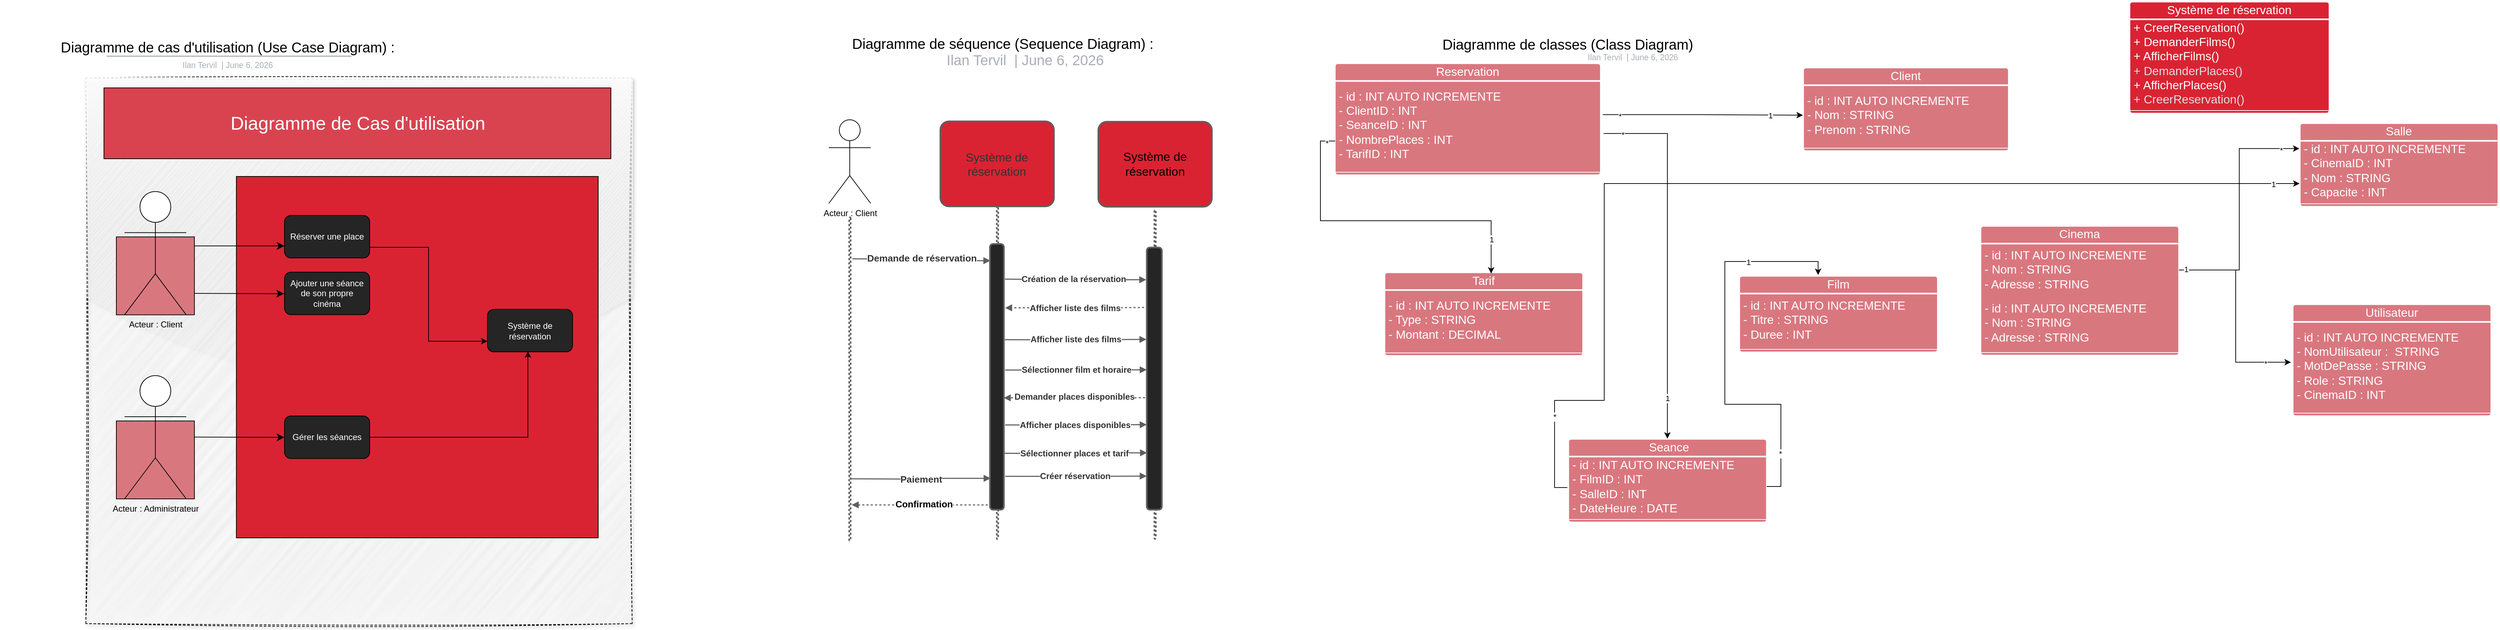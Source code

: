 <mxfile version="21.6.6" type="github">
  <diagram name="Page-1" id="wQw_KMx7CQy3UjBhMsqz">
    <mxGraphModel dx="5088" dy="2547" grid="1" gridSize="10" guides="1" tooltips="1" connect="1" arrows="1" fold="1" page="1" pageScale="1" pageWidth="827" pageHeight="1169" math="0" shadow="0">
      <root>
        <mxCell id="0" />
        <mxCell id="1" parent="0" />
        <mxCell id="HnynXK6BrLuGzu9qscMR-1" value="" style="whiteSpace=wrap;html=1;aspect=fixed;dashed=1;rounded=0;glass=1;shadow=1;fillColor=#F2F2F2;sketch=1;curveFitting=1;jiggle=2;" parent="1" vertex="1">
          <mxGeometry x="-2220" y="-969" width="770" height="770" as="geometry" />
        </mxCell>
        <mxCell id="HnynXK6BrLuGzu9qscMR-4" value="" style="whiteSpace=wrap;html=1;aspect=fixed;fillColor=#D9777F;strokeColor=#000000;" parent="1" vertex="1">
          <mxGeometry x="-2177" y="-744.73" width="110" height="110" as="geometry" />
        </mxCell>
        <mxCell id="HnynXK6BrLuGzu9qscMR-5" value="&lt;font color=&quot;#ffffff&quot; style=&quot;font-size: 26px;&quot;&gt;Diagramme de Cas d&#39;utilisation&lt;/font&gt;" style="rounded=0;whiteSpace=wrap;html=1;fillColor=#D94350;" parent="1" vertex="1">
          <mxGeometry x="-2194.5" y="-955" width="714.5" height="100" as="geometry" />
        </mxCell>
        <mxCell id="HnynXK6BrLuGzu9qscMR-6" value="" style="whiteSpace=wrap;html=1;aspect=fixed;fillColor=#D92332;" parent="1" vertex="1">
          <mxGeometry x="-2007.87" y="-830" width="510" height="510" as="geometry" />
        </mxCell>
        <mxCell id="HnynXK6BrLuGzu9qscMR-7" value="Acteur : Client" style="shape=umlActor;verticalLabelPosition=bottom;verticalAlign=top;html=1;outlineConnect=0;" parent="1" vertex="1">
          <mxGeometry x="-2165.51" y="-808.73" width="87" height="174" as="geometry" />
        </mxCell>
        <mxCell id="HnynXK6BrLuGzu9qscMR-44" style="edgeStyle=orthogonalEdgeStyle;rounded=0;orthogonalLoop=1;jettySize=auto;html=1;exitX=1;exitY=0.75;exitDx=0;exitDy=0;entryX=0;entryY=0.75;entryDx=0;entryDy=0;" parent="1" source="HnynXK6BrLuGzu9qscMR-10" target="HnynXK6BrLuGzu9qscMR-43" edge="1">
          <mxGeometry relative="1" as="geometry">
            <Array as="points" />
          </mxGeometry>
        </mxCell>
        <mxCell id="HnynXK6BrLuGzu9qscMR-10" value="&lt;font color=&quot;#ffffff&quot;&gt;Réserver une place&lt;br&gt;&lt;/font&gt;" style="rounded=1;whiteSpace=wrap;html=1;fillColor=#262526;" parent="1" vertex="1">
          <mxGeometry x="-1940" y="-775" width="120" height="60" as="geometry" />
        </mxCell>
        <mxCell id="HnynXK6BrLuGzu9qscMR-21" value="" style="edgeStyle=segmentEdgeStyle;endArrow=classic;html=1;curved=0;rounded=0;endSize=8;startSize=8;" parent="1" edge="1">
          <mxGeometry width="50" height="50" relative="1" as="geometry">
            <mxPoint x="-2067" y="-732" as="sourcePoint" />
            <mxPoint x="-1940" y="-732" as="targetPoint" />
            <Array as="points">
              <mxPoint x="-2067" y="-732" />
            </Array>
          </mxGeometry>
        </mxCell>
        <mxCell id="HnynXK6BrLuGzu9qscMR-32" value="" style="group;dropTarget=0;pointerEvents=0;" parent="1" vertex="1">
          <mxGeometry x="-2340" y="-1030" width="640" height="45" as="geometry" />
        </mxCell>
        <mxCell id="HnynXK6BrLuGzu9qscMR-33" value="&lt;font style=&quot;font-size: 20px;&quot;&gt;Diagramme de cas d&#39;utilisation (Use Case Diagram) :&lt;/font&gt;" style="points=[[0.233,0.967,0]];html=1;overflow=block;blockSpacing=1;whiteSpace=wrap;fontSize=16;fontColor=default;align=center;spacingLeft=7;spacingRight=7;spacingTop=2;spacing=3;strokeOpacity=0;fillOpacity=0;rounded=1;absoluteArcSize=1;arcSize=12;fillColor=#ffffff;strokeWidth=1.5;lucidId=E0v4OU6HhNtv;" parent="HnynXK6BrLuGzu9qscMR-32" vertex="1">
          <mxGeometry width="640" height="31" as="geometry" />
        </mxCell>
        <UserObject label="Ilan Tervil&amp;nbsp; |  %date{mmmm d, yyyy}%" placeholders="1" id="HnynXK6BrLuGzu9qscMR-34">
          <mxCell style="html=1;overflow=block;blockSpacing=1;whiteSpace=wrap;fontSize=11.5;fontColor=#a9afb8;align=center;spacingLeft=7;spacingRight=7;spacingTop=2;spacing=3;strokeOpacity=0;fillOpacity=0;rounded=1;absoluteArcSize=1;arcSize=12;fillColor=#ffffff;strokeWidth=1.5;lucidId=E0v46zYpy2dv;" parent="HnynXK6BrLuGzu9qscMR-32" vertex="1">
            <mxGeometry y="31" width="640" height="14" as="geometry" />
          </mxCell>
        </UserObject>
        <mxCell id="HnynXK6BrLuGzu9qscMR-35" value="" style="html=1;jettySize=18;whiteSpace=wrap;fontSize=13;fontFamily=Helvetica;strokeColor=#a9afb8;strokeOpacity=100;strokeWidth=1.5;rounded=0;startArrow=none;endArrow=none;exitX=0.233;exitY=0.967;exitPerimeter=0;lucidId=E0v4RzTpeAeE;" parent="HnynXK6BrLuGzu9qscMR-32" source="HnynXK6BrLuGzu9qscMR-33" edge="1">
          <mxGeometry width="100" height="100" relative="1" as="geometry">
            <Array as="points" />
            <mxPoint x="494" y="30" as="targetPoint" />
          </mxGeometry>
        </mxCell>
        <mxCell id="HnynXK6BrLuGzu9qscMR-43" value="&lt;font color=&quot;#ffffff&quot;&gt;Système de réservation&lt;br&gt;&lt;/font&gt;" style="rounded=1;whiteSpace=wrap;html=1;fillColor=#262526;" parent="1" vertex="1">
          <mxGeometry x="-1654" y="-642.5" width="120" height="60" as="geometry" />
        </mxCell>
        <UserObject label="&lt;div style=&quot;display: flex; justify-content: flex-start; text-align: left; align-items: baseline; line-height: 1.25; margin-top: -2px; font-size: 20px;&quot;&gt;&lt;span style=&quot;color: rgb(0, 0, 0);&quot;&gt;&lt;font style=&quot;font-size: 20px;&quot;&gt;Diagramme de séquence (Sequence Diagram) :&lt;br&gt;&lt;/font&gt;&lt;/span&gt;&lt;/div&gt;&lt;div style=&quot;display: flex; justify-content: center; text-align: center; align-items: baseline; line-height: 1.25; margin-left: 7px; margin-right: 7px; margin-top: -2px; font-size: 20px;&quot;&gt;&lt;span style=&quot;color: rgb(169, 175, 184);&quot;&gt;&lt;font style=&quot;font-size: 20px;&quot;&gt;Ilan Tervil&amp;nbsp; |  %date{mmmm d, yyyy}%&lt;/font&gt;&lt;/span&gt;&lt;/div&gt;" placeholders="1" id="HnynXK6BrLuGzu9qscMR-51">
          <mxCell style="html=1;overflow=block;blockSpacing=1;whiteSpace=wrap;fontSize=13;align=left;spacing=3.8;verticalAlign=top;strokeColor=none;fillOpacity=0;fillColor=#ffffff;strokeWidth=0;lucidId=O.v4v.V5B6~r;" parent="1" vertex="1">
            <mxGeometry x="-1142.87" y="-1030" width="494" height="46" as="geometry" />
          </mxCell>
        </UserObject>
        <mxCell id="HnynXK6BrLuGzu9qscMR-52" value="" style="html=1;overflow=block;blockSpacing=1;whiteSpace=wrap;rounded=1;absoluteArcSize=1;arcSize=24;container=1;pointerEvents=0;collapsible=0;recursiveResize=0;fontSize=13;align=center;spacing=0;strokeColor=#5e5e5e;strokeOpacity=100;fillOpacity=100;fillColor=#D92332;strokeWidth=2.3;lucidId=O.v4sSC.tmU.;" parent="1" vertex="1">
          <mxGeometry x="-1015.87" y="-908" width="160" height="120" as="geometry" />
        </mxCell>
        <mxCell id="HnynXK6BrLuGzu9qscMR-53" value="Système de &lt;br&gt;réservation" style="html=1;overflow=block;blockSpacing=1;whiteSpace=wrap;fontSize=16.7;fontColor=#333333;align=center;spacing=3.8;strokeOpacity=0;fillOpacity=0;rounded=1;absoluteArcSize=1;arcSize=9;fillColor=#ffffff;strokeWidth=2.3;lucidId=O.v4Upmj7qb6;" parent="1" vertex="1">
          <mxGeometry x="-1025.87" y="-870" width="180" height="45" as="geometry" />
        </mxCell>
        <mxCell id="HnynXK6BrLuGzu9qscMR-57" value="" style="html=1;overflow=block;blockSpacing=1;whiteSpace=wrap;fontSize=13;spacing=0;strokeColor=#5e5e5e;strokeOpacity=100;rounded=1;absoluteArcSize=1;arcSize=9;rotation=-270;dashed=1;fixDash=1;strokeWidth=2.3;lucidId=O.v4MvfRuMcS;" parent="1" vertex="1">
          <mxGeometry x="-1169.84" y="-554.01" width="468.94" height="2" as="geometry" />
        </mxCell>
        <mxCell id="HnynXK6BrLuGzu9qscMR-61" value="" style="html=1;overflow=block;blockSpacing=1;whiteSpace=wrap;fontSize=13;spacing=0;strokeColor=#5E5E5E;strokeOpacity=100;fillOpacity=100;rounded=1;absoluteArcSize=1;arcSize=9;fillColor=#262526;strokeWidth=2.3;lucidId=O.v4kSHFRUKb;" parent="1" vertex="1">
          <mxGeometry x="-946" y="-735" width="19.62" height="375" as="geometry" />
        </mxCell>
        <mxCell id="HnynXK6BrLuGzu9qscMR-62" value="" style="html=1;overflow=block;blockSpacing=1;whiteSpace=wrap;fontSize=13;spacing=0;strokeColor=#5e5e5e;strokeOpacity=100;rounded=1;absoluteArcSize=1;arcSize=9;rotation=-270;dashed=1;fixDash=1;strokeWidth=2.3;lucidId=O.v4rNS-CwyW;" parent="1" vertex="1">
          <mxGeometry x="-1371.5" y="-545.37" width="456.26" height="2" as="geometry" />
        </mxCell>
        <mxCell id="HnynXK6BrLuGzu9qscMR-79" value="" style="html=1;jettySize=18;whiteSpace=wrap;fontSize=13;strokeColor=#5E5E5E;strokeWidth=1.5;rounded=1;arcSize=12;edgeStyle=orthogonalEdgeStyle;startArrow=block;startFill=1;endArrow=none;lucidId=wtw4ixZKij.u;exitX=0.031;exitY=0.063;exitDx=0;exitDy=0;exitPerimeter=0;" parent="1" edge="1" source="HnynXK6BrLuGzu9qscMR-61">
          <mxGeometry width="100" height="100" relative="1" as="geometry">
            <Array as="points" />
            <mxPoint x="-949.87" y="-714" as="sourcePoint" />
            <mxPoint x="-1139.87" y="-714" as="targetPoint" />
          </mxGeometry>
        </mxCell>
        <mxCell id="HnynXK6BrLuGzu9qscMR-80" value="Demande de réservation" style="text;html=1;resizable=0;labelBackgroundColor=default;align=center;verticalAlign=middle;fontStyle=1;fontColor=#333333;fontSize=13.3;" parent="HnynXK6BrLuGzu9qscMR-79" vertex="1">
          <mxGeometry relative="1" as="geometry">
            <mxPoint y="-2" as="offset" />
          </mxGeometry>
        </mxCell>
        <mxCell id="HnynXK6BrLuGzu9qscMR-81" value="" style="html=1;jettySize=18;whiteSpace=wrap;fontSize=13;strokeColor=#5E5E5E;dashed=1;fixDash=1;strokeWidth=1.5;rounded=1;arcSize=12;edgeStyle=orthogonalEdgeStyle;startArrow=none;endArrow=block;endFill=1;lucidId=wtw47-qaW_Ss;entryX=1.087;entryY=0.269;entryDx=0;entryDy=0;entryPerimeter=0;" parent="1" edge="1">
          <mxGeometry width="100" height="100" relative="1" as="geometry">
            <Array as="points" />
            <mxPoint x="-728.74" y="-645.34" as="sourcePoint" />
            <mxPoint x="-924.673" y="-644.885" as="targetPoint" />
          </mxGeometry>
        </mxCell>
        <mxCell id="HnynXK6BrLuGzu9qscMR-82" value="&lt;font style=&quot;font-size: 12px;&quot;&gt;Afficher liste des films &lt;/font&gt;" style="text;html=1;resizable=0;labelBackgroundColor=default;align=center;verticalAlign=middle;fontStyle=1;fontColor=#333333;fontSize=13.3;" parent="HnynXK6BrLuGzu9qscMR-81" vertex="1">
          <mxGeometry relative="1" as="geometry">
            <mxPoint y="-1" as="offset" />
          </mxGeometry>
        </mxCell>
        <mxCell id="HnynXK6BrLuGzu9qscMR-83" value="" style="html=1;jettySize=18;whiteSpace=wrap;fontSize=13;strokeColor=#5E5E5E;strokeWidth=1.5;rounded=1;arcSize=12;edgeStyle=orthogonalEdgeStyle;startArrow=block;startFill=1;endArrow=none;lucidId=wtw4JS.fzAdc;exitX=0.051;exitY=0.882;exitDx=0;exitDy=0;exitPerimeter=0;" parent="1" edge="1" source="HnynXK6BrLuGzu9qscMR-61">
          <mxGeometry width="100" height="100" relative="1" as="geometry">
            <Array as="points" />
            <mxPoint x="-951.87" y="-403.62" as="sourcePoint" />
            <mxPoint x="-1141.87" y="-403.62" as="targetPoint" />
          </mxGeometry>
        </mxCell>
        <mxCell id="HnynXK6BrLuGzu9qscMR-84" value="Paiement" style="text;html=1;resizable=0;labelBackgroundColor=default;align=center;verticalAlign=middle;fontStyle=1;fontColor=#333333;fontSize=13.3;" parent="HnynXK6BrLuGzu9qscMR-83" vertex="1">
          <mxGeometry relative="1" as="geometry">
            <mxPoint as="offset" />
          </mxGeometry>
        </mxCell>
        <mxCell id="HnynXK6BrLuGzu9qscMR-87" value="" style="html=1;jettySize=18;whiteSpace=wrap;fontSize=13;strokeColor=#5E5E5E;dashed=1;fixDash=1;strokeWidth=1.5;rounded=1;arcSize=12;edgeStyle=orthogonalEdgeStyle;startArrow=none;endArrow=block;endFill=1;lucidId=-tw4iL17KhE3;" parent="1" edge="1">
          <mxGeometry width="100" height="100" relative="1" as="geometry">
            <Array as="points" />
            <mxPoint x="-949" y="-366.78" as="sourcePoint" />
            <mxPoint x="-1140.87" y="-366.78" as="targetPoint" />
          </mxGeometry>
        </mxCell>
        <mxCell id="HnynXK6BrLuGzu9qscMR-167" value="&lt;b&gt;&lt;font style=&quot;font-size: 13px;&quot;&gt;Confirmation&lt;/font&gt;&lt;/b&gt;" style="edgeLabel;html=1;align=center;verticalAlign=middle;resizable=0;points=[];" parent="HnynXK6BrLuGzu9qscMR-87" vertex="1" connectable="0">
          <mxGeometry x="0.251" y="-1" relative="1" as="geometry">
            <mxPoint x="30" as="offset" />
          </mxGeometry>
        </mxCell>
        <mxCell id="HnynXK6BrLuGzu9qscMR-109" value="Acteur : Client" style="shape=umlActor;verticalLabelPosition=bottom;verticalAlign=top;html=1;outlineConnect=0;" parent="1" vertex="1">
          <mxGeometry x="-1172.87" y="-910" width="59" height="118" as="geometry" />
        </mxCell>
        <UserObject label="&lt;div style=&quot;display: flex; justify-content: flex-start; text-align: left; align-items: baseline; line-height: 1.25; margin-top: -2px;&quot;&gt;&lt;span style=&quot;color: rgb(0, 0, 0);&quot;&gt;&lt;font style=&quot;font-size: 20px;&quot;&gt;Diagramme de classes (Class Diagram)&lt;/font&gt;&lt;br&gt;&lt;/span&gt;&lt;/div&gt;&lt;div style=&quot;display: flex; justify-content: center; text-align: center; align-items: baseline; font-size: 0; line-height: 1.25;margin-left: 7px;margin-right: 7px;margin-top: 2px;margin-top: -2px;&quot;&gt;&lt;span&gt;&lt;span style=&quot;font-size:11.5px;color:#a9afb8;&quot;&gt;Ilan Tervil&amp;nbsp; |  %date{mmmm d, yyyy}%&lt;/span&gt;&lt;/span&gt;&lt;/div&gt;" placeholders="1" id="HnynXK6BrLuGzu9qscMR-110">
          <mxCell style="html=1;overflow=block;blockSpacing=1;whiteSpace=wrap;fontSize=13;align=left;spacing=3.8;verticalAlign=top;strokeColor=none;fillOpacity=0;fillColor=#ffffff;strokeWidth=0;lucidId=5Hx4jj2AYFTZ;" parent="1" vertex="1">
            <mxGeometry x="-311" y="-1029.0" width="543" height="62" as="geometry" />
          </mxCell>
        </UserObject>
        <mxCell id="HnynXK6BrLuGzu9qscMR-126" value="Client" style="html=1;overflow=block;blockSpacing=1;swimlane;childLayout=stackLayout;horizontal=1;horizontalStack=0;resizeParent=1;resizeParentMax=0;resizeLast=0;collapsible=0;fontStyle=0;marginBottom=0;swimlaneFillColor=#D9777F;startSize=25;whiteSpace=wrap;fontSize=16.7;fontColor=#ffffff;align=center;spacing=0;strokeColor=#ffffff;strokeOpacity=100;fillOpacity=100;rounded=1;absoluteArcSize=1;arcSize=9;fillColor=#D9777F;strokeWidth=2.3;" parent="1" vertex="1">
          <mxGeometry x="200" y="-984" width="290" height="118" as="geometry" />
        </mxCell>
        <mxCell id="HnynXK6BrLuGzu9qscMR-127" value="- id : INT AUTO INCREMENTE&lt;br&gt;- Nom : STRING&lt;br&gt;- Prenom : STRING" style="part=1;html=1;resizeHeight=0;strokeColor=none;fillColor=none;align=left;verticalAlign=middle;spacingLeft=4;spacingRight=4;overflow=hidden;rotatable=0;points=[[0,0.5],[1,0.5]];portConstraint=eastwest;swimlaneFillColor=#272733;strokeOpacity=100;fillOpacity=100;whiteSpace=wrap;fontSize=16.7;fontColor=#ffffff;" parent="HnynXK6BrLuGzu9qscMR-126" vertex="1">
          <mxGeometry y="25" width="290" height="85" as="geometry" />
        </mxCell>
        <mxCell id="HnynXK6BrLuGzu9qscMR-128" value="" style="line;strokeWidth=1;fillColor=none;align=left;verticalAlign=middle;spacingTop=-1;spacingLeft=3;spacingRight=3;rotatable=0;labelPosition=right;points=[];portConstraint=eastwest;fontColor=#FFFFFF;strokeColor=#FFFFFF;" parent="HnynXK6BrLuGzu9qscMR-126" vertex="1">
          <mxGeometry y="110" width="290" height="8" as="geometry" />
        </mxCell>
        <mxCell id="HnynXK6BrLuGzu9qscMR-129" value="Cinema" style="html=1;overflow=block;blockSpacing=1;swimlane;childLayout=stackLayout;horizontal=1;horizontalStack=0;resizeParent=1;resizeParentMax=0;resizeLast=0;collapsible=0;fontStyle=0;marginBottom=0;swimlaneFillColor=#D9777F;startSize=25;whiteSpace=wrap;fontSize=16.7;fontColor=#ffffff;align=center;spacing=0;strokeColor=#ffffff;strokeOpacity=100;fillOpacity=100;rounded=1;absoluteArcSize=1;arcSize=9;fillColor=#D9777F;strokeWidth=2.3;" parent="1" vertex="1">
          <mxGeometry x="450" y="-760.5" width="280" height="183" as="geometry" />
        </mxCell>
        <mxCell id="HnynXK6BrLuGzu9qscMR-130" value="- id : INT AUTO INCREMENTE&lt;br&gt;- Nom : STRING&lt;br&gt;- Adresse : STRING" style="part=1;html=1;resizeHeight=0;strokeColor=none;fillColor=none;align=left;verticalAlign=middle;spacingLeft=4;spacingRight=4;overflow=hidden;rotatable=0;points=[[0,0.5],[1,0.5]];portConstraint=eastwest;swimlaneFillColor=#272733;strokeOpacity=100;fillOpacity=100;whiteSpace=wrap;fontSize=16.7;fontColor=#ffffff;" parent="HnynXK6BrLuGzu9qscMR-129" vertex="1">
          <mxGeometry y="25" width="280" height="75" as="geometry" />
        </mxCell>
        <mxCell id="MbIMBQDH0H3NFTRxCK3x-99" value="- id : INT AUTO INCREMENTE&lt;br&gt;- Nom : STRING&lt;br&gt;- Adresse : STRING" style="part=1;html=1;resizeHeight=0;strokeColor=none;fillColor=none;align=left;verticalAlign=middle;spacingLeft=4;spacingRight=4;overflow=hidden;rotatable=0;points=[[0,0.5],[1,0.5]];portConstraint=eastwest;swimlaneFillColor=#272733;strokeOpacity=100;fillOpacity=100;whiteSpace=wrap;fontSize=16.7;fontColor=#ffffff;" vertex="1" parent="HnynXK6BrLuGzu9qscMR-129">
          <mxGeometry y="100" width="280" height="75" as="geometry" />
        </mxCell>
        <mxCell id="HnynXK6BrLuGzu9qscMR-131" value="" style="line;strokeWidth=1;fillColor=none;align=left;verticalAlign=middle;spacingTop=-1;spacingLeft=3;spacingRight=3;rotatable=0;labelPosition=right;points=[];portConstraint=eastwest;strokeColor=#FFFFFF;" parent="HnynXK6BrLuGzu9qscMR-129" vertex="1">
          <mxGeometry y="175" width="280" height="8" as="geometry" />
        </mxCell>
        <mxCell id="HnynXK6BrLuGzu9qscMR-135" value="Film" style="html=1;overflow=block;blockSpacing=1;swimlane;childLayout=stackLayout;horizontal=1;horizontalStack=0;resizeParent=1;resizeParentMax=0;resizeLast=0;collapsible=0;fontStyle=0;marginBottom=0;swimlaneFillColor=#D9777F;startSize=25;whiteSpace=wrap;fontSize=16.7;fontColor=#ffffff;align=center;spacing=0;strokeColor=#ffffff;strokeOpacity=100;fillOpacity=100;rounded=1;absoluteArcSize=1;arcSize=9;fillColor=#D9777F;strokeWidth=2.3;" parent="1" vertex="1">
          <mxGeometry x="110" y="-690" width="280" height="108" as="geometry" />
        </mxCell>
        <mxCell id="HnynXK6BrLuGzu9qscMR-136" value="-&amp;nbsp;id : INT AUTO INCREMENTE&lt;br&gt;-&amp;nbsp;Titre : STRING&lt;br&gt;- Duree : INT" style="part=1;html=1;resizeHeight=0;strokeColor=none;fillColor=none;align=left;verticalAlign=middle;spacingLeft=4;spacingRight=4;overflow=hidden;rotatable=0;points=[[0,0.5],[1,0.5]];portConstraint=eastwest;swimlaneFillColor=#272733;strokeOpacity=100;fillOpacity=100;whiteSpace=wrap;fontSize=16.7;fontColor=#ffffff;" parent="HnynXK6BrLuGzu9qscMR-135" vertex="1">
          <mxGeometry y="25" width="280" height="75" as="geometry" />
        </mxCell>
        <mxCell id="HnynXK6BrLuGzu9qscMR-137" value="" style="line;strokeWidth=1;fillColor=none;align=left;verticalAlign=middle;spacingTop=-1;spacingLeft=3;spacingRight=3;rotatable=0;labelPosition=right;points=[];portConstraint=eastwest;strokeColor=#FFFFFF;" parent="HnynXK6BrLuGzu9qscMR-135" vertex="1">
          <mxGeometry y="100" width="280" height="8" as="geometry" />
        </mxCell>
        <mxCell id="HnynXK6BrLuGzu9qscMR-162" value="" style="edgeStyle=segmentEdgeStyle;endArrow=classic;html=1;curved=0;rounded=0;endSize=8;startSize=8;entryX=-0.005;entryY=0.792;entryDx=0;entryDy=0;entryPerimeter=0;exitX=1.002;exitY=0.725;exitDx=0;exitDy=0;exitPerimeter=0;" parent="1" edge="1" source="HnynXK6BrLuGzu9qscMR-4">
          <mxGeometry width="50" height="50" relative="1" as="geometry">
            <mxPoint x="-2096.61" y="-664.75" as="sourcePoint" />
            <mxPoint x="-1940.4" y="-664.52" as="targetPoint" />
            <Array as="points">
              <mxPoint x="-2065" y="-665" />
            </Array>
          </mxGeometry>
        </mxCell>
        <mxCell id="HnynXK6BrLuGzu9qscMR-163" value="&lt;font color=&quot;#ffffff&quot;&gt;Ajouter une séance de son propre &lt;br&gt;cinéma&lt;br&gt;&lt;/font&gt;" style="rounded=1;whiteSpace=wrap;html=1;fillColor=#262526;" parent="1" vertex="1">
          <mxGeometry x="-1940" y="-695" width="120" height="60" as="geometry" />
        </mxCell>
        <mxCell id="MbIMBQDH0H3NFTRxCK3x-1" value="" style="whiteSpace=wrap;html=1;aspect=fixed;fillColor=#D9777F;strokeColor=#000000;" vertex="1" parent="1">
          <mxGeometry x="-2177" y="-485" width="110" height="110" as="geometry" />
        </mxCell>
        <mxCell id="MbIMBQDH0H3NFTRxCK3x-2" value="Acteur : Administrateur" style="shape=umlActor;verticalLabelPosition=bottom;verticalAlign=top;html=1;outlineConnect=0;" vertex="1" parent="1">
          <mxGeometry x="-2165.51" y="-549" width="87" height="174" as="geometry" />
        </mxCell>
        <mxCell id="MbIMBQDH0H3NFTRxCK3x-6" style="edgeStyle=orthogonalEdgeStyle;rounded=0;orthogonalLoop=1;jettySize=auto;html=1;entryX=0.475;entryY=0.988;entryDx=0;entryDy=0;entryPerimeter=0;" edge="1" parent="1" source="MbIMBQDH0H3NFTRxCK3x-4" target="HnynXK6BrLuGzu9qscMR-43">
          <mxGeometry relative="1" as="geometry" />
        </mxCell>
        <mxCell id="MbIMBQDH0H3NFTRxCK3x-4" value="&lt;font style=&quot;&quot; color=&quot;#ffffff&quot;&gt;Gérer les séances&lt;/font&gt;&lt;font color=&quot;#ffffff&quot;&gt;&lt;br&gt;&lt;/font&gt;" style="rounded=1;whiteSpace=wrap;html=1;fillColor=#262526;" vertex="1" parent="1">
          <mxGeometry x="-1940" y="-492" width="120" height="60" as="geometry" />
        </mxCell>
        <mxCell id="MbIMBQDH0H3NFTRxCK3x-5" value="" style="edgeStyle=segmentEdgeStyle;endArrow=classic;html=1;curved=0;rounded=0;endSize=8;startSize=8;entryX=-0.005;entryY=0.792;entryDx=0;entryDy=0;entryPerimeter=0;exitX=1.002;exitY=0.725;exitDx=0;exitDy=0;exitPerimeter=0;" edge="1" parent="1">
          <mxGeometry width="50" height="50" relative="1" as="geometry">
            <mxPoint x="-2066.6" y="-462.24" as="sourcePoint" />
            <mxPoint x="-1940" y="-461.76" as="targetPoint" />
            <Array as="points">
              <mxPoint x="-2064.6" y="-462.24" />
            </Array>
          </mxGeometry>
        </mxCell>
        <mxCell id="MbIMBQDH0H3NFTRxCK3x-7" value="&lt;font style=&quot;font-size: 17px;&quot;&gt;Système de réservation&lt;/font&gt;" style="html=1;overflow=block;blockSpacing=1;whiteSpace=wrap;rounded=1;absoluteArcSize=1;arcSize=24;container=1;pointerEvents=0;collapsible=0;recursiveResize=0;fontSize=13;align=center;spacing=0;strokeColor=#5e5e5e;strokeOpacity=100;fillOpacity=100;fillColor=#D92332;strokeWidth=2.3;lucidId=O.v4sSC.tmU.;" vertex="1" parent="1">
          <mxGeometry x="-793.24" y="-907.5" width="160" height="120" as="geometry" />
        </mxCell>
        <mxCell id="MbIMBQDH0H3NFTRxCK3x-9" value="" style="html=1;overflow=block;blockSpacing=1;whiteSpace=wrap;fontSize=13;spacing=0;strokeColor=#5e5e5e;strokeOpacity=100;rounded=1;absoluteArcSize=1;arcSize=9;rotation=-270;dashed=1;fixDash=1;strokeWidth=2.3;lucidId=O.v4MvfRuMcS;" vertex="1" parent="1">
          <mxGeometry x="-945.05" y="-551.68" width="463.61" height="2" as="geometry" />
        </mxCell>
        <mxCell id="MbIMBQDH0H3NFTRxCK3x-8" value="" style="html=1;overflow=block;blockSpacing=1;whiteSpace=wrap;fontSize=13;spacing=0;strokeColor=#5E5E5E;strokeOpacity=100;fillOpacity=100;rounded=1;absoluteArcSize=1;arcSize=9;fillColor=#262526;strokeWidth=2.3;lucidId=O.v4kSHFRUKb;" vertex="1" parent="1">
          <mxGeometry x="-725" y="-730" width="21.26" height="370" as="geometry" />
        </mxCell>
        <mxCell id="MbIMBQDH0H3NFTRxCK3x-12" value="" style="html=1;jettySize=18;whiteSpace=wrap;fontSize=13;strokeColor=#5E5E5E;strokeWidth=1.5;rounded=1;arcSize=12;edgeStyle=orthogonalEdgeStyle;startArrow=block;startFill=1;endArrow=none;lucidId=wtw4ixZKij.u;exitX=-0.031;exitY=0.123;exitDx=0;exitDy=0;exitPerimeter=0;" edge="1" parent="1" source="MbIMBQDH0H3NFTRxCK3x-8">
          <mxGeometry width="100" height="100" relative="1" as="geometry">
            <Array as="points" />
            <mxPoint x="-730" y="-685" as="sourcePoint" />
            <mxPoint x="-924.87" y="-685.34" as="targetPoint" />
          </mxGeometry>
        </mxCell>
        <mxCell id="MbIMBQDH0H3NFTRxCK3x-13" value="&lt;font style=&quot;font-size: 12px;&quot;&gt;Création de la réservation&lt;/font&gt;" style="text;html=1;resizable=0;labelBackgroundColor=default;align=center;verticalAlign=middle;fontStyle=1;fontColor=#333333;fontSize=13.3;" vertex="1" parent="MbIMBQDH0H3NFTRxCK3x-12">
          <mxGeometry relative="1" as="geometry">
            <mxPoint x="-3" y="-1" as="offset" />
          </mxGeometry>
        </mxCell>
        <mxCell id="MbIMBQDH0H3NFTRxCK3x-19" value="" style="html=1;jettySize=18;whiteSpace=wrap;fontSize=13;strokeColor=#5E5E5E;strokeWidth=1.5;rounded=1;arcSize=12;edgeStyle=orthogonalEdgeStyle;startArrow=block;startFill=1;endArrow=none;lucidId=wtw4ixZKij.u;exitX=-0.019;exitY=0.393;exitDx=0;exitDy=0;exitPerimeter=0;" edge="1" parent="1">
          <mxGeometry width="100" height="100" relative="1" as="geometry">
            <Array as="points" />
            <mxPoint x="-725.404" y="-600.31" as="sourcePoint" />
            <mxPoint x="-925.0" y="-599.92" as="targetPoint" />
          </mxGeometry>
        </mxCell>
        <mxCell id="MbIMBQDH0H3NFTRxCK3x-20" value="&lt;font style=&quot;font-size: 12px;&quot;&gt;Afficher liste des films &lt;/font&gt;" style="text;html=1;resizable=0;labelBackgroundColor=default;align=center;verticalAlign=middle;fontStyle=1;fontColor=#333333;fontSize=13.3;" vertex="1" parent="MbIMBQDH0H3NFTRxCK3x-19">
          <mxGeometry relative="1" as="geometry">
            <mxPoint y="-2" as="offset" />
          </mxGeometry>
        </mxCell>
        <mxCell id="MbIMBQDH0H3NFTRxCK3x-24" value="" style="html=1;jettySize=18;whiteSpace=wrap;fontSize=13;strokeColor=#5E5E5E;strokeWidth=1.5;rounded=1;arcSize=12;edgeStyle=orthogonalEdgeStyle;startArrow=block;startFill=1;endArrow=none;lucidId=wtw4ixZKij.u;exitX=-0.019;exitY=0.393;exitDx=0;exitDy=0;exitPerimeter=0;" edge="1" parent="1">
          <mxGeometry width="100" height="100" relative="1" as="geometry">
            <Array as="points" />
            <mxPoint x="-725.014" y="-557.48" as="sourcePoint" />
            <mxPoint x="-924.61" y="-557.09" as="targetPoint" />
          </mxGeometry>
        </mxCell>
        <mxCell id="MbIMBQDH0H3NFTRxCK3x-25" value="&lt;font style=&quot;font-size: 12px;&quot;&gt;Sélectionner film et horaire&lt;/font&gt;" style="text;html=1;resizable=0;labelBackgroundColor=default;align=center;verticalAlign=middle;fontStyle=1;fontColor=#333333;fontSize=13.3;" vertex="1" parent="MbIMBQDH0H3NFTRxCK3x-24">
          <mxGeometry relative="1" as="geometry">
            <mxPoint y="-2" as="offset" />
          </mxGeometry>
        </mxCell>
        <mxCell id="MbIMBQDH0H3NFTRxCK3x-26" value="" style="html=1;jettySize=18;whiteSpace=wrap;fontSize=13;strokeColor=#5E5E5E;dashed=1;fixDash=1;strokeWidth=1.5;rounded=1;arcSize=12;edgeStyle=orthogonalEdgeStyle;startArrow=none;endArrow=block;endFill=1;lucidId=wtw47-qaW_Ss;entryX=0.989;entryY=0.579;entryDx=0;entryDy=0;entryPerimeter=0;" edge="1" parent="1" target="HnynXK6BrLuGzu9qscMR-61">
          <mxGeometry width="100" height="100" relative="1" as="geometry">
            <Array as="points" />
            <mxPoint x="-727.45" y="-518" as="sourcePoint" />
            <mxPoint x="-923.383" y="-517.545" as="targetPoint" />
          </mxGeometry>
        </mxCell>
        <mxCell id="MbIMBQDH0H3NFTRxCK3x-27" value="&lt;font style=&quot;font-size: 12px;&quot;&gt;Demander places disponibles&lt;/font&gt;" style="text;html=1;resizable=0;labelBackgroundColor=default;align=center;verticalAlign=middle;fontStyle=1;fontColor=#333333;fontSize=13.3;" vertex="1" parent="MbIMBQDH0H3NFTRxCK3x-26">
          <mxGeometry relative="1" as="geometry">
            <mxPoint y="-2" as="offset" />
          </mxGeometry>
        </mxCell>
        <mxCell id="MbIMBQDH0H3NFTRxCK3x-28" value="" style="html=1;jettySize=18;whiteSpace=wrap;fontSize=13;strokeColor=#5E5E5E;strokeWidth=1.5;rounded=1;arcSize=12;edgeStyle=orthogonalEdgeStyle;startArrow=block;startFill=1;endArrow=none;lucidId=wtw4ixZKij.u;exitX=-0.019;exitY=0.393;exitDx=0;exitDy=0;exitPerimeter=0;" edge="1" parent="1">
          <mxGeometry width="100" height="100" relative="1" as="geometry">
            <Array as="points" />
            <mxPoint x="-725.004" y="-480" as="sourcePoint" />
            <mxPoint x="-924.6" y="-479.61" as="targetPoint" />
          </mxGeometry>
        </mxCell>
        <mxCell id="MbIMBQDH0H3NFTRxCK3x-29" value="&lt;font style=&quot;font-size: 12px;&quot;&gt;Afficher places disponibles&lt;/font&gt;" style="text;html=1;resizable=0;labelBackgroundColor=default;align=center;verticalAlign=middle;fontStyle=1;fontColor=#333333;fontSize=13.3;" vertex="1" parent="MbIMBQDH0H3NFTRxCK3x-28">
          <mxGeometry relative="1" as="geometry">
            <mxPoint x="-2" y="-1" as="offset" />
          </mxGeometry>
        </mxCell>
        <mxCell id="MbIMBQDH0H3NFTRxCK3x-30" value="" style="html=1;jettySize=18;whiteSpace=wrap;fontSize=13;strokeColor=#5E5E5E;strokeWidth=1.5;rounded=1;arcSize=12;edgeStyle=orthogonalEdgeStyle;startArrow=block;startFill=1;endArrow=none;lucidId=wtw4ixZKij.u;exitX=0.019;exitY=0.783;exitDx=0;exitDy=0;exitPerimeter=0;" edge="1" parent="1" source="MbIMBQDH0H3NFTRxCK3x-8">
          <mxGeometry width="100" height="100" relative="1" as="geometry">
            <Array as="points" />
            <mxPoint x="-726.784" y="-440" as="sourcePoint" />
            <mxPoint x="-926.38" y="-439.61" as="targetPoint" />
          </mxGeometry>
        </mxCell>
        <mxCell id="MbIMBQDH0H3NFTRxCK3x-31" value="&lt;font style=&quot;font-size: 12px;&quot;&gt;Sélectionner places et tarif&lt;/font&gt;" style="text;html=1;resizable=0;labelBackgroundColor=default;align=center;verticalAlign=middle;fontStyle=1;fontColor=#333333;fontSize=13.3;" vertex="1" parent="MbIMBQDH0H3NFTRxCK3x-30">
          <mxGeometry relative="1" as="geometry">
            <mxPoint x="-2" y="-1" as="offset" />
          </mxGeometry>
        </mxCell>
        <mxCell id="MbIMBQDH0H3NFTRxCK3x-32" value="" style="html=1;jettySize=18;whiteSpace=wrap;fontSize=13;strokeColor=#5E5E5E;strokeWidth=1.5;rounded=1;arcSize=12;edgeStyle=orthogonalEdgeStyle;startArrow=block;startFill=1;endArrow=none;lucidId=wtw4ixZKij.u;exitX=-0.019;exitY=0.393;exitDx=0;exitDy=0;exitPerimeter=0;" edge="1" parent="1">
          <mxGeometry width="100" height="100" relative="1" as="geometry">
            <Array as="points" />
            <mxPoint x="-725.004" y="-407.46" as="sourcePoint" />
            <mxPoint x="-924.6" y="-407.07" as="targetPoint" />
          </mxGeometry>
        </mxCell>
        <mxCell id="MbIMBQDH0H3NFTRxCK3x-33" value="&lt;font style=&quot;font-size: 12px;&quot;&gt;Créer réservation&lt;/font&gt;" style="text;html=1;resizable=0;labelBackgroundColor=default;align=center;verticalAlign=middle;fontStyle=1;fontColor=#333333;fontSize=13.3;" vertex="1" parent="MbIMBQDH0H3NFTRxCK3x-32">
          <mxGeometry relative="1" as="geometry">
            <mxPoint x="-2" y="-2" as="offset" />
          </mxGeometry>
        </mxCell>
        <mxCell id="MbIMBQDH0H3NFTRxCK3x-36" value="Salle" style="html=1;overflow=block;blockSpacing=1;swimlane;childLayout=stackLayout;horizontal=1;horizontalStack=0;resizeParent=1;resizeParentMax=0;resizeLast=0;collapsible=0;fontStyle=0;marginBottom=0;swimlaneFillColor=#D9777F;startSize=25;whiteSpace=wrap;fontSize=16.7;fontColor=#ffffff;align=center;spacing=0;strokeColor=#ffffff;strokeOpacity=100;fillOpacity=100;rounded=1;absoluteArcSize=1;arcSize=9;fillColor=#D9777F;strokeWidth=2.3;" vertex="1" parent="1">
          <mxGeometry x="900" y="-905.5" width="280" height="118" as="geometry" />
        </mxCell>
        <mxCell id="MbIMBQDH0H3NFTRxCK3x-37" value="- id : INT AUTO INCREMENTE&lt;br&gt;- CinemaID : INT&lt;br&gt;- Nom&amp;nbsp;: STRING&lt;br&gt;- Capacite : INT" style="part=1;html=1;resizeHeight=0;strokeColor=none;fillColor=none;align=left;verticalAlign=middle;spacingLeft=4;spacingRight=4;overflow=hidden;rotatable=0;points=[[0,0.5],[1,0.5]];portConstraint=eastwest;swimlaneFillColor=#272733;strokeOpacity=100;fillOpacity=100;whiteSpace=wrap;fontSize=16.7;fontColor=#ffffff;" vertex="1" parent="MbIMBQDH0H3NFTRxCK3x-36">
          <mxGeometry y="25" width="280" height="85" as="geometry" />
        </mxCell>
        <mxCell id="MbIMBQDH0H3NFTRxCK3x-38" value="" style="line;strokeWidth=1;fillColor=none;align=left;verticalAlign=middle;spacingTop=-1;spacingLeft=3;spacingRight=3;rotatable=0;labelPosition=right;points=[];portConstraint=eastwest;strokeColor=#FFFFFF;" vertex="1" parent="MbIMBQDH0H3NFTRxCK3x-36">
          <mxGeometry y="110" width="280" height="8" as="geometry" />
        </mxCell>
        <mxCell id="MbIMBQDH0H3NFTRxCK3x-90" style="edgeStyle=orthogonalEdgeStyle;rounded=0;orthogonalLoop=1;jettySize=auto;html=1;" edge="1" parent="1" source="MbIMBQDH0H3NFTRxCK3x-39" target="MbIMBQDH0H3NFTRxCK3x-37">
          <mxGeometry relative="1" as="geometry">
            <mxPoint x="180" y="-775" as="targetPoint" />
            <Array as="points">
              <mxPoint x="-150" y="-391" />
              <mxPoint x="-150" y="-514" />
              <mxPoint x="-80" y="-514" />
              <mxPoint x="-80" y="-820" />
            </Array>
          </mxGeometry>
        </mxCell>
        <mxCell id="MbIMBQDH0H3NFTRxCK3x-91" value="*" style="edgeLabel;html=1;align=center;verticalAlign=middle;resizable=0;points=[];" vertex="1" connectable="0" parent="MbIMBQDH0H3NFTRxCK3x-90">
          <mxGeometry x="-0.829" y="1" relative="1" as="geometry">
            <mxPoint x="1" y="9" as="offset" />
          </mxGeometry>
        </mxCell>
        <mxCell id="MbIMBQDH0H3NFTRxCK3x-104" value="1" style="edgeLabel;html=1;align=center;verticalAlign=middle;resizable=0;points=[];" vertex="1" connectable="0" parent="MbIMBQDH0H3NFTRxCK3x-90">
          <mxGeometry x="0.95" y="-1" relative="1" as="geometry">
            <mxPoint as="offset" />
          </mxGeometry>
        </mxCell>
        <mxCell id="MbIMBQDH0H3NFTRxCK3x-39" value="&amp;nbsp;Seance" style="html=1;overflow=block;blockSpacing=1;swimlane;childLayout=stackLayout;horizontal=1;horizontalStack=0;resizeParent=1;resizeParentMax=0;resizeLast=0;collapsible=0;fontStyle=0;marginBottom=0;swimlaneFillColor=#D9777F;startSize=25;whiteSpace=wrap;fontSize=16.7;fontColor=#ffffff;align=center;spacing=0;strokeColor=#ffffff;strokeOpacity=100;fillOpacity=100;rounded=1;absoluteArcSize=1;arcSize=9;fillColor=#D9777F;strokeWidth=2.3;" vertex="1" parent="1">
          <mxGeometry x="-131" y="-460" width="280" height="118" as="geometry" />
        </mxCell>
        <mxCell id="MbIMBQDH0H3NFTRxCK3x-40" value="- id : INT AUTO INCREMENTE&lt;br&gt;- FilmID : INT&lt;br&gt;- SalleID : INT&lt;br&gt;- DateHeure : DATE" style="part=1;html=1;resizeHeight=0;strokeColor=none;fillColor=none;align=left;verticalAlign=middle;spacingLeft=4;spacingRight=4;overflow=hidden;rotatable=0;points=[[0,0.5],[1,0.5]];portConstraint=eastwest;swimlaneFillColor=#272733;strokeOpacity=100;fillOpacity=100;whiteSpace=wrap;fontSize=16.7;fontColor=#ffffff;" vertex="1" parent="MbIMBQDH0H3NFTRxCK3x-39">
          <mxGeometry y="25" width="280" height="85" as="geometry" />
        </mxCell>
        <mxCell id="MbIMBQDH0H3NFTRxCK3x-41" value="" style="line;strokeWidth=1;fillColor=none;align=left;verticalAlign=middle;spacingTop=-1;spacingLeft=3;spacingRight=3;rotatable=0;labelPosition=right;points=[];portConstraint=eastwest;strokeColor=#FFFFFF;" vertex="1" parent="MbIMBQDH0H3NFTRxCK3x-39">
          <mxGeometry y="110" width="280" height="8" as="geometry" />
        </mxCell>
        <mxCell id="MbIMBQDH0H3NFTRxCK3x-42" value="Tarif" style="html=1;overflow=block;blockSpacing=1;swimlane;childLayout=stackLayout;horizontal=1;horizontalStack=0;resizeParent=1;resizeParentMax=0;resizeLast=0;collapsible=0;fontStyle=0;marginBottom=0;swimlaneFillColor=#D9777F;startSize=25;whiteSpace=wrap;fontSize=16.7;fontColor=#ffffff;align=center;spacing=0;strokeColor=#ffffff;strokeOpacity=100;fillOpacity=100;rounded=1;absoluteArcSize=1;arcSize=9;fillColor=#D9777F;strokeWidth=2.3;" vertex="1" parent="1">
          <mxGeometry x="-390" y="-695" width="280" height="118" as="geometry" />
        </mxCell>
        <mxCell id="MbIMBQDH0H3NFTRxCK3x-43" value="- id : INT AUTO INCREMENTE&lt;br&gt;- Type : STRING&lt;br&gt;- Montant : DECIMAL" style="part=1;html=1;resizeHeight=0;strokeColor=none;fillColor=none;align=left;verticalAlign=middle;spacingLeft=4;spacingRight=4;overflow=hidden;rotatable=0;points=[[0,0.5],[1,0.5]];portConstraint=eastwest;swimlaneFillColor=#272733;strokeOpacity=100;fillOpacity=100;whiteSpace=wrap;fontSize=16.7;fontColor=#ffffff;" vertex="1" parent="MbIMBQDH0H3NFTRxCK3x-42">
          <mxGeometry y="25" width="280" height="85" as="geometry" />
        </mxCell>
        <mxCell id="MbIMBQDH0H3NFTRxCK3x-44" value="" style="line;strokeWidth=1;fillColor=none;align=left;verticalAlign=middle;spacingTop=-1;spacingLeft=3;spacingRight=3;rotatable=0;labelPosition=right;points=[];portConstraint=eastwest;strokeColor=#FFFFFF;" vertex="1" parent="MbIMBQDH0H3NFTRxCK3x-42">
          <mxGeometry y="110" width="280" height="8" as="geometry" />
        </mxCell>
        <mxCell id="MbIMBQDH0H3NFTRxCK3x-45" value="Reservation" style="html=1;overflow=block;blockSpacing=1;swimlane;childLayout=stackLayout;horizontal=1;horizontalStack=0;resizeParent=1;resizeParentMax=0;resizeLast=0;collapsible=0;fontStyle=0;marginBottom=0;swimlaneFillColor=#D9777F;startSize=25;whiteSpace=wrap;fontSize=16.7;fontColor=#ffffff;align=center;spacing=0;strokeColor=#ffffff;strokeOpacity=100;fillOpacity=100;rounded=1;absoluteArcSize=1;arcSize=9;fillColor=#D9777F;strokeWidth=2.3;" vertex="1" parent="1">
          <mxGeometry x="-460" y="-990" width="375" height="158" as="geometry" />
        </mxCell>
        <mxCell id="MbIMBQDH0H3NFTRxCK3x-46" value="- id : INT AUTO INCREMENTE&lt;br&gt;- ClientID : INT&lt;br&gt;- SeanceID : INT&lt;br&gt;- NombrePlaces : INT&lt;br&gt;- TarifID : INT" style="part=1;html=1;resizeHeight=0;strokeColor=none;fillColor=none;align=left;verticalAlign=middle;spacingLeft=4;spacingRight=4;overflow=hidden;rotatable=0;points=[[0,0.5],[1,0.5]];portConstraint=eastwest;swimlaneFillColor=#272733;strokeOpacity=100;fillOpacity=100;whiteSpace=wrap;fontSize=16.7;fontColor=#ffffff;" vertex="1" parent="MbIMBQDH0H3NFTRxCK3x-45">
          <mxGeometry y="25" width="375" height="125" as="geometry" />
        </mxCell>
        <mxCell id="MbIMBQDH0H3NFTRxCK3x-47" value="" style="line;strokeWidth=1;fillColor=none;align=left;verticalAlign=middle;spacingTop=-1;spacingLeft=3;spacingRight=3;rotatable=0;labelPosition=right;points=[];portConstraint=eastwest;fontColor=#FFFFFF;strokeColor=#FFFFFF;" vertex="1" parent="MbIMBQDH0H3NFTRxCK3x-45">
          <mxGeometry y="150" width="375" height="8" as="geometry" />
        </mxCell>
        <mxCell id="MbIMBQDH0H3NFTRxCK3x-48" value="Utilisateur" style="html=1;overflow=block;blockSpacing=1;swimlane;childLayout=stackLayout;horizontal=1;horizontalStack=0;resizeParent=1;resizeParentMax=0;resizeLast=0;collapsible=0;fontStyle=0;marginBottom=0;swimlaneFillColor=#D9777F;startSize=25;whiteSpace=wrap;fontSize=16.7;fontColor=#ffffff;align=center;spacing=0;strokeColor=#ffffff;strokeOpacity=100;fillOpacity=100;rounded=1;absoluteArcSize=1;arcSize=9;fillColor=#D9777F;strokeWidth=2.3;" vertex="1" parent="1">
          <mxGeometry x="890" y="-650" width="280" height="158" as="geometry" />
        </mxCell>
        <mxCell id="MbIMBQDH0H3NFTRxCK3x-49" value="- id : INT AUTO INCREMENTE&lt;br&gt;- NomUtilisateur :&amp;nbsp; STRING&lt;br&gt;- MotDePasse : STRING&lt;br&gt;- Role : STRING&lt;br&gt;- CinemaID : INT" style="part=1;html=1;resizeHeight=0;strokeColor=none;fillColor=none;align=left;verticalAlign=middle;spacingLeft=4;spacingRight=4;overflow=hidden;rotatable=0;points=[[0,0.5],[1,0.5]];portConstraint=eastwest;swimlaneFillColor=#272733;strokeOpacity=100;fillOpacity=100;whiteSpace=wrap;fontSize=16.7;fontColor=#ffffff;" vertex="1" parent="MbIMBQDH0H3NFTRxCK3x-48">
          <mxGeometry y="25" width="280" height="125" as="geometry" />
        </mxCell>
        <mxCell id="MbIMBQDH0H3NFTRxCK3x-50" value="" style="line;strokeWidth=1;fillColor=none;align=left;verticalAlign=middle;spacingTop=-1;spacingLeft=3;spacingRight=3;rotatable=0;labelPosition=right;points=[];portConstraint=eastwest;fontColor=#FFFFFF;strokeColor=#FFFFFF;" vertex="1" parent="MbIMBQDH0H3NFTRxCK3x-48">
          <mxGeometry y="150" width="280" height="8" as="geometry" />
        </mxCell>
        <mxCell id="MbIMBQDH0H3NFTRxCK3x-77" style="edgeStyle=orthogonalEdgeStyle;rounded=0;orthogonalLoop=1;jettySize=auto;html=1;entryX=0;entryY=0.5;entryDx=0;entryDy=0;exitX=1.008;exitY=0.382;exitDx=0;exitDy=0;exitPerimeter=0;" edge="1" parent="1" source="MbIMBQDH0H3NFTRxCK3x-46" target="HnynXK6BrLuGzu9qscMR-127">
          <mxGeometry relative="1" as="geometry">
            <mxPoint x="-118.0" y="-858" as="sourcePoint" />
          </mxGeometry>
        </mxCell>
        <mxCell id="MbIMBQDH0H3NFTRxCK3x-78" value="*" style="edgeLabel;html=1;align=center;verticalAlign=middle;resizable=0;points=[];" vertex="1" connectable="0" parent="MbIMBQDH0H3NFTRxCK3x-77">
          <mxGeometry x="-0.833" y="-2" relative="1" as="geometry">
            <mxPoint as="offset" />
          </mxGeometry>
        </mxCell>
        <mxCell id="MbIMBQDH0H3NFTRxCK3x-79" value="1" style="edgeLabel;html=1;align=center;verticalAlign=middle;resizable=0;points=[];" vertex="1" connectable="0" parent="MbIMBQDH0H3NFTRxCK3x-77">
          <mxGeometry x="0.674" relative="1" as="geometry">
            <mxPoint as="offset" />
          </mxGeometry>
        </mxCell>
        <mxCell id="MbIMBQDH0H3NFTRxCK3x-80" style="edgeStyle=orthogonalEdgeStyle;rounded=0;orthogonalLoop=1;jettySize=auto;html=1;entryX=0.5;entryY=0;entryDx=0;entryDy=0;exitX=1.011;exitY=0.595;exitDx=0;exitDy=0;exitPerimeter=0;" edge="1" parent="1" source="MbIMBQDH0H3NFTRxCK3x-46" target="MbIMBQDH0H3NFTRxCK3x-39">
          <mxGeometry relative="1" as="geometry">
            <mxPoint x="-40" y="-890" as="sourcePoint" />
            <Array as="points">
              <mxPoint x="9" y="-891" />
            </Array>
          </mxGeometry>
        </mxCell>
        <mxCell id="MbIMBQDH0H3NFTRxCK3x-81" value="*" style="edgeLabel;html=1;align=center;verticalAlign=middle;resizable=0;points=[];" vertex="1" connectable="0" parent="MbIMBQDH0H3NFTRxCK3x-80">
          <mxGeometry x="-0.898" y="1" relative="1" as="geometry">
            <mxPoint y="2" as="offset" />
          </mxGeometry>
        </mxCell>
        <mxCell id="MbIMBQDH0H3NFTRxCK3x-82" value="1" style="edgeLabel;html=1;align=center;verticalAlign=middle;resizable=0;points=[];" vertex="1" connectable="0" parent="MbIMBQDH0H3NFTRxCK3x-80">
          <mxGeometry x="0.779" relative="1" as="geometry">
            <mxPoint as="offset" />
          </mxGeometry>
        </mxCell>
        <mxCell id="MbIMBQDH0H3NFTRxCK3x-83" style="edgeStyle=orthogonalEdgeStyle;rounded=0;orthogonalLoop=1;jettySize=auto;html=1;entryX=0.538;entryY=0.017;entryDx=0;entryDy=0;entryPerimeter=0;exitX=0.002;exitY=0.68;exitDx=0;exitDy=0;exitPerimeter=0;" edge="1" parent="1" source="MbIMBQDH0H3NFTRxCK3x-46" target="MbIMBQDH0H3NFTRxCK3x-42">
          <mxGeometry relative="1" as="geometry">
            <mxPoint x="-117.154" y="-839.5" as="sourcePoint" />
          </mxGeometry>
        </mxCell>
        <mxCell id="MbIMBQDH0H3NFTRxCK3x-84" value="*" style="edgeLabel;html=1;align=center;verticalAlign=middle;resizable=0;points=[];" vertex="1" connectable="0" parent="MbIMBQDH0H3NFTRxCK3x-83">
          <mxGeometry x="-0.945" y="1" relative="1" as="geometry">
            <mxPoint y="2" as="offset" />
          </mxGeometry>
        </mxCell>
        <mxCell id="MbIMBQDH0H3NFTRxCK3x-85" value="1" style="edgeLabel;html=1;align=center;verticalAlign=middle;resizable=0;points=[];" vertex="1" connectable="0" parent="MbIMBQDH0H3NFTRxCK3x-83">
          <mxGeometry x="0.785" relative="1" as="geometry">
            <mxPoint as="offset" />
          </mxGeometry>
        </mxCell>
        <mxCell id="MbIMBQDH0H3NFTRxCK3x-86" style="edgeStyle=orthogonalEdgeStyle;rounded=0;orthogonalLoop=1;jettySize=auto;html=1;entryX=0.398;entryY=-0.009;entryDx=0;entryDy=0;entryPerimeter=0;" edge="1" parent="1" source="MbIMBQDH0H3NFTRxCK3x-40" target="HnynXK6BrLuGzu9qscMR-135">
          <mxGeometry relative="1" as="geometry" />
        </mxCell>
        <mxCell id="MbIMBQDH0H3NFTRxCK3x-87" value="*" style="edgeLabel;html=1;align=center;verticalAlign=middle;resizable=0;points=[];" vertex="1" connectable="0" parent="MbIMBQDH0H3NFTRxCK3x-86">
          <mxGeometry x="-0.751" y="2" relative="1" as="geometry">
            <mxPoint x="1" y="4" as="offset" />
          </mxGeometry>
        </mxCell>
        <mxCell id="MbIMBQDH0H3NFTRxCK3x-88" value="1" style="edgeLabel;html=1;align=center;verticalAlign=middle;resizable=0;points=[];" vertex="1" connectable="0" parent="MbIMBQDH0H3NFTRxCK3x-86">
          <mxGeometry x="0.584" y="-1" relative="1" as="geometry">
            <mxPoint as="offset" />
          </mxGeometry>
        </mxCell>
        <mxCell id="MbIMBQDH0H3NFTRxCK3x-93" style="edgeStyle=orthogonalEdgeStyle;rounded=0;orthogonalLoop=1;jettySize=auto;html=1;entryX=-0.008;entryY=0.457;entryDx=0;entryDy=0;entryPerimeter=0;" edge="1" parent="1" source="HnynXK6BrLuGzu9qscMR-130" target="MbIMBQDH0H3NFTRxCK3x-49">
          <mxGeometry relative="1" as="geometry" />
        </mxCell>
        <mxCell id="MbIMBQDH0H3NFTRxCK3x-95" value="*" style="edgeLabel;html=1;align=center;verticalAlign=middle;resizable=0;points=[];" vertex="1" connectable="0" parent="MbIMBQDH0H3NFTRxCK3x-93">
          <mxGeometry x="0.748" relative="1" as="geometry">
            <mxPoint y="2" as="offset" />
          </mxGeometry>
        </mxCell>
        <mxCell id="MbIMBQDH0H3NFTRxCK3x-101" style="edgeStyle=orthogonalEdgeStyle;rounded=0;orthogonalLoop=1;jettySize=auto;html=1;entryX=-0.001;entryY=0.131;entryDx=0;entryDy=0;entryPerimeter=0;" edge="1" parent="1" source="HnynXK6BrLuGzu9qscMR-130" target="MbIMBQDH0H3NFTRxCK3x-37">
          <mxGeometry relative="1" as="geometry" />
        </mxCell>
        <mxCell id="MbIMBQDH0H3NFTRxCK3x-102" value="1" style="edgeLabel;html=1;align=center;verticalAlign=middle;resizable=0;points=[];" vertex="1" connectable="0" parent="MbIMBQDH0H3NFTRxCK3x-101">
          <mxGeometry x="-0.941" y="1" relative="1" as="geometry">
            <mxPoint as="offset" />
          </mxGeometry>
        </mxCell>
        <mxCell id="MbIMBQDH0H3NFTRxCK3x-103" value="*" style="edgeLabel;html=1;align=center;verticalAlign=middle;resizable=0;points=[];" vertex="1" connectable="0" parent="MbIMBQDH0H3NFTRxCK3x-101">
          <mxGeometry x="0.851" relative="1" as="geometry">
            <mxPoint y="2" as="offset" />
          </mxGeometry>
        </mxCell>
        <mxCell id="MbIMBQDH0H3NFTRxCK3x-105" value="Système de réservation" style="html=1;overflow=block;blockSpacing=1;swimlane;childLayout=stackLayout;horizontal=1;horizontalStack=0;resizeParent=1;resizeParentMax=0;resizeLast=0;collapsible=0;fontStyle=0;marginBottom=0;swimlaneFillColor=#D92332;startSize=25;whiteSpace=wrap;fontSize=16.7;fontColor=#ffffff;align=center;spacing=0;strokeColor=#ffffff;strokeOpacity=100;fillOpacity=100;rounded=1;absoluteArcSize=1;arcSize=9;fillColor=#D92332;strokeWidth=2.3;" vertex="1" parent="1">
          <mxGeometry x="660" y="-1077" width="282" height="158" as="geometry" />
        </mxCell>
        <mxCell id="MbIMBQDH0H3NFTRxCK3x-106" value="+ CreerReservation()&amp;nbsp; &amp;nbsp; &amp;nbsp;&amp;nbsp;&lt;br&gt;+ DemanderFilms()&amp;nbsp; &amp;nbsp; &amp;nbsp; &amp;nbsp; &amp;nbsp;&lt;br&gt;+ AfficherFilms()&amp;nbsp; &amp;nbsp; &amp;nbsp; &amp;nbsp; &amp;nbsp;&lt;br&gt;&lt;font color=&quot;#dedede&quot;&gt;+ DemanderPlaces()&amp;nbsp; &amp;nbsp; &amp;nbsp; &amp;nbsp;&amp;nbsp;&lt;br&gt;&lt;/font&gt;+ AfficherPlaces()&amp;nbsp; &amp;nbsp; &amp;nbsp; &amp;nbsp;&amp;nbsp;&lt;br&gt;&lt;font color=&quot;#dedede&quot;&gt;+ CreerReservation()&amp;nbsp; &amp;nbsp; &amp;nbsp;&amp;nbsp;&lt;/font&gt;" style="part=1;html=1;resizeHeight=0;strokeColor=none;fillColor=none;align=left;verticalAlign=middle;spacingLeft=4;spacingRight=4;overflow=hidden;rotatable=0;points=[[0,0.5],[1,0.5]];portConstraint=eastwest;swimlaneFillColor=#06042e;strokeOpacity=100;fillOpacity=100;whiteSpace=wrap;fontSize=16.7;fontColor=#ffffff;" vertex="1" parent="MbIMBQDH0H3NFTRxCK3x-105">
          <mxGeometry y="25" width="282" height="125" as="geometry" />
        </mxCell>
        <mxCell id="MbIMBQDH0H3NFTRxCK3x-107" value="" style="line;strokeWidth=1;fillColor=none;align=left;verticalAlign=middle;spacingTop=-1;spacingLeft=3;spacingRight=3;rotatable=0;labelPosition=right;points=[];portConstraint=eastwest;strokeColor=#FFFFFF;" vertex="1" parent="MbIMBQDH0H3NFTRxCK3x-105">
          <mxGeometry y="150" width="282" height="8" as="geometry" />
        </mxCell>
      </root>
    </mxGraphModel>
  </diagram>
</mxfile>
